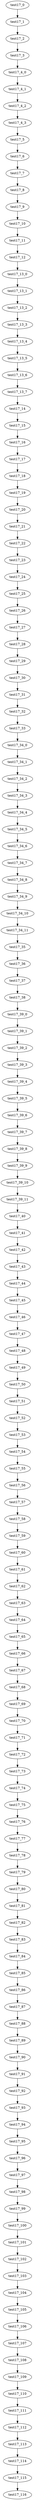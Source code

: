 digraph G {
test17_0->test17_1;
test17_1->test17_2;
test17_2->test17_3;
test17_3->test17_4_0;
test17_4_0->test17_4_1;
test17_4_1->test17_4_2;
test17_4_2->test17_4_3;
test17_4_3->test17_5;
test17_5->test17_6;
test17_6->test17_7;
test17_7->test17_8;
test17_8->test17_9;
test17_9->test17_10;
test17_10->test17_11;
test17_11->test17_12;
test17_12->test17_13_0;
test17_13_0->test17_13_1;
test17_13_1->test17_13_2;
test17_13_2->test17_13_3;
test17_13_3->test17_13_4;
test17_13_4->test17_13_5;
test17_13_5->test17_13_6;
test17_13_6->test17_13_7;
test17_13_7->test17_14;
test17_14->test17_15;
test17_15->test17_16;
test17_16->test17_17;
test17_17->test17_18;
test17_18->test17_19;
test17_19->test17_20;
test17_20->test17_21;
test17_21->test17_22;
test17_22->test17_23;
test17_23->test17_24;
test17_24->test17_25;
test17_25->test17_26;
test17_26->test17_27;
test17_27->test17_28;
test17_28->test17_29;
test17_29->test17_30;
test17_30->test17_31;
test17_31->test17_32;
test17_32->test17_33;
test17_33->test17_34_0;
test17_34_0->test17_34_1;
test17_34_1->test17_34_2;
test17_34_2->test17_34_3;
test17_34_3->test17_34_4;
test17_34_4->test17_34_5;
test17_34_5->test17_34_6;
test17_34_6->test17_34_7;
test17_34_7->test17_34_8;
test17_34_8->test17_34_9;
test17_34_9->test17_34_10;
test17_34_10->test17_34_11;
test17_34_11->test17_35;
test17_35->test17_36;
test17_36->test17_37;
test17_37->test17_38;
test17_38->test17_39_0;
test17_39_0->test17_39_1;
test17_39_1->test17_39_2;
test17_39_2->test17_39_3;
test17_39_3->test17_39_4;
test17_39_4->test17_39_5;
test17_39_5->test17_39_6;
test17_39_6->test17_39_7;
test17_39_7->test17_39_8;
test17_39_8->test17_39_9;
test17_39_9->test17_39_10;
test17_39_10->test17_39_11;
test17_39_11->test17_40;
test17_40->test17_41;
test17_41->test17_42;
test17_42->test17_43;
test17_43->test17_44;
test17_44->test17_45;
test17_45->test17_46;
test17_46->test17_47;
test17_47->test17_48;
test17_48->test17_49;
test17_49->test17_50;
test17_50->test17_51;
test17_51->test17_52;
test17_52->test17_53;
test17_53->test17_54;
test17_54->test17_55;
test17_55->test17_56;
test17_56->test17_57;
test17_57->test17_58;
test17_58->test17_59;
test17_59->test17_60;
test17_60->test17_61;
test17_61->test17_62;
test17_62->test17_63;
test17_63->test17_64;
test17_64->test17_65;
test17_65->test17_66;
test17_66->test17_67;
test17_67->test17_68;
test17_68->test17_69;
test17_69->test17_70;
test17_70->test17_71;
test17_71->test17_72;
test17_72->test17_73;
test17_73->test17_74;
test17_74->test17_75;
test17_75->test17_76;
test17_76->test17_77;
test17_77->test17_78;
test17_78->test17_79;
test17_79->test17_80;
test17_80->test17_81;
test17_81->test17_82;
test17_82->test17_83;
test17_83->test17_84;
test17_84->test17_85;
test17_85->test17_86;
test17_86->test17_87;
test17_87->test17_88;
test17_88->test17_89;
test17_89->test17_90;
test17_90->test17_91;
test17_91->test17_92;
test17_92->test17_93;
test17_93->test17_94;
test17_94->test17_95;
test17_95->test17_96;
test17_96->test17_97;
test17_97->test17_98;
test17_98->test17_99;
test17_99->test17_100;
test17_100->test17_101;
test17_101->test17_102;
test17_102->test17_103;
test17_103->test17_104;
test17_104->test17_105;
test17_105->test17_106;
test17_106->test17_107;
test17_107->test17_108;
test17_108->test17_109;
test17_109->test17_110;
test17_110->test17_111;
test17_111->test17_112;
test17_112->test17_113;
test17_113->test17_114;
test17_114->test17_115;
test17_115->test17_116;

}
